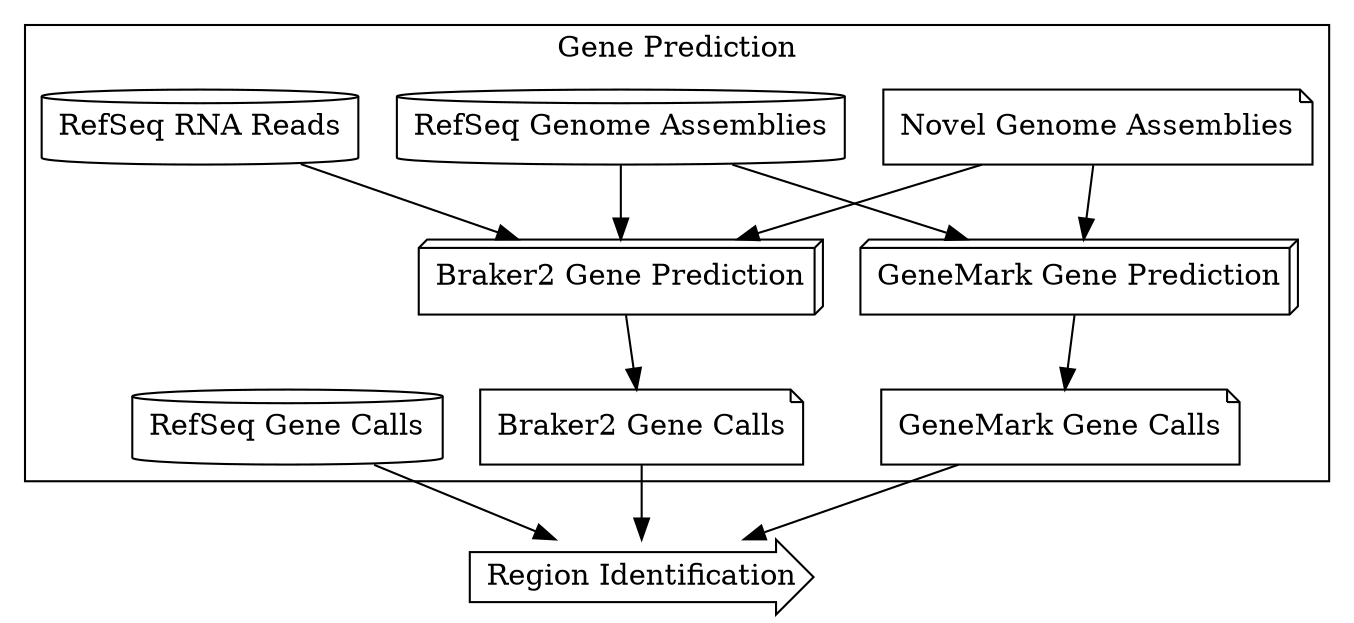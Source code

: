 digraph G{

	rankdir = "TB";
	splines = true;
	fill = lightgray;
	"Region Identification" [shape = rarrow];
	subgraph cluster_0 {
		 "Novel Genome Assemblies" [shape = note];
		 label = "Gene Prediction";
		 "RefSeq Genome Assemblies" [shape = cylinder];
		 "RefSeq RNA Reads" [shape = cylinder];
		 "RefSeq Gene Calls" [shape = cylinder];
		 {rank = same; "RefSeq Genome Assemblies"; "RefSeq RNA Reads"};
		 "GeneMark Gene Prediction" [shape = box3d];
		 "Braker2 Gene Prediction" [shape = box3d];
		 "RefSeq Genome Assemblies" -> "GeneMark Gene Prediction";
		 "RefSeq Genome Assemblies" -> "Braker2 Gene Prediction";
		 "RefSeq RNA Reads" -> "Braker2 Gene Prediction";
		 "Braker2 Gene Calls" [shape = note];
		 "GeneMark Gene Calls" [shape = note];
		 "Braker2 Gene Prediction" -> "Braker2 Gene Calls"
		 "GeneMark Gene Prediction" -> "GeneMark Gene Calls"
		 {rank = same; "RefSeq Gene Calls"; "Braker2 Gene Calls"; "GeneMark Gene Calls"}

	}		 
	"Novel Genome Assemblies" -> "GeneMark Gene Prediction";
	"Novel Genome Assemblies" -> "Braker2 Gene Prediction";
	"GeneMark Gene Calls" -> "Region Identification";
	"Braker2 Gene Calls" -> "Region Identification";
	"RefSeq Gene Calls" -> "Region Identification";
}